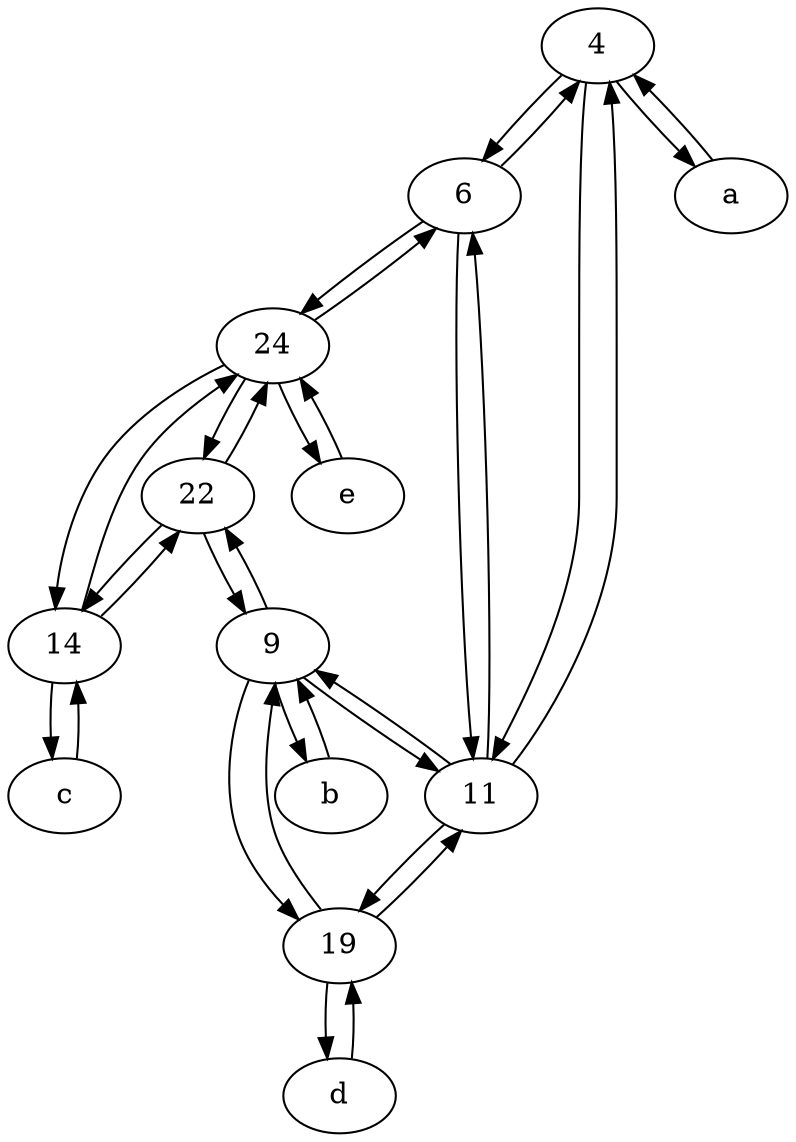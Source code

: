 digraph  {
	4;
	e [pos="30,50!"];
	6;
	14;
	11;
	d [pos="20,30!"];
	b [pos="50,20!"];
	24;
	22;
	19;
	a [pos="40,10!"];
	9;
	c [pos="20,10!"];
	6 -> 24;
	24 -> e;
	6 -> 4;
	14 -> 22;
	22 -> 9;
	19 -> 11;
	11 -> 19;
	4 -> 11;
	a -> 4;
	4 -> 6;
	11 -> 6;
	9 -> b;
	24 -> 22;
	9 -> 19;
	6 -> 11;
	11 -> 4;
	22 -> 14;
	11 -> 9;
	d -> 19;
	24 -> 6;
	14 -> 24;
	9 -> 22;
	b -> 9;
	24 -> 14;
	e -> 24;
	22 -> 24;
	c -> 14;
	19 -> d;
	9 -> 11;
	19 -> 9;
	14 -> c;
	4 -> a;

	}
